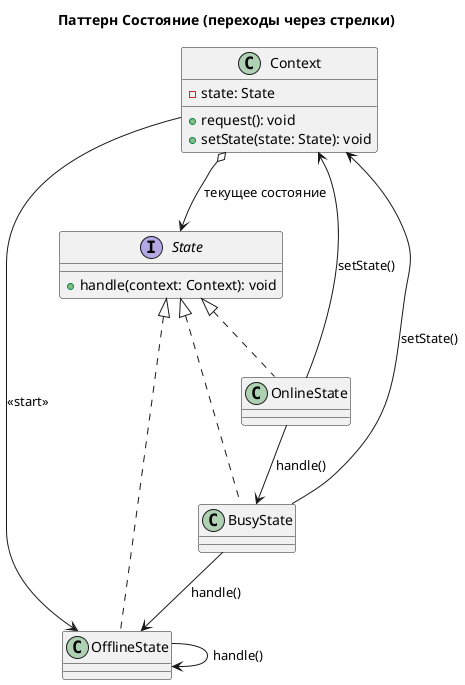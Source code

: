 @startuml
title Паттерн Состояние (переходы через стрелки)

class Context {
  - state: State
  + request(): void
  + setState(state: State): void
}

interface State {
  + handle(context: Context): void
}

class OnlineState
class BusyState
class OfflineState

Context o--> State : текущее состояние
State <|.. OnlineState
State <|.. BusyState
State <|.. OfflineState

'--- Переходы между состояниями ---
OnlineState --> BusyState : handle()
BusyState --> OfflineState : handle()
OfflineState --> OfflineState : handle()

'--- Начальное состояние ---
Context --> OfflineState : <<start>>

'--- Взаимодействие с Context ---
OnlineState --> Context : setState()
BusyState --> Context : setState()
@enduml
